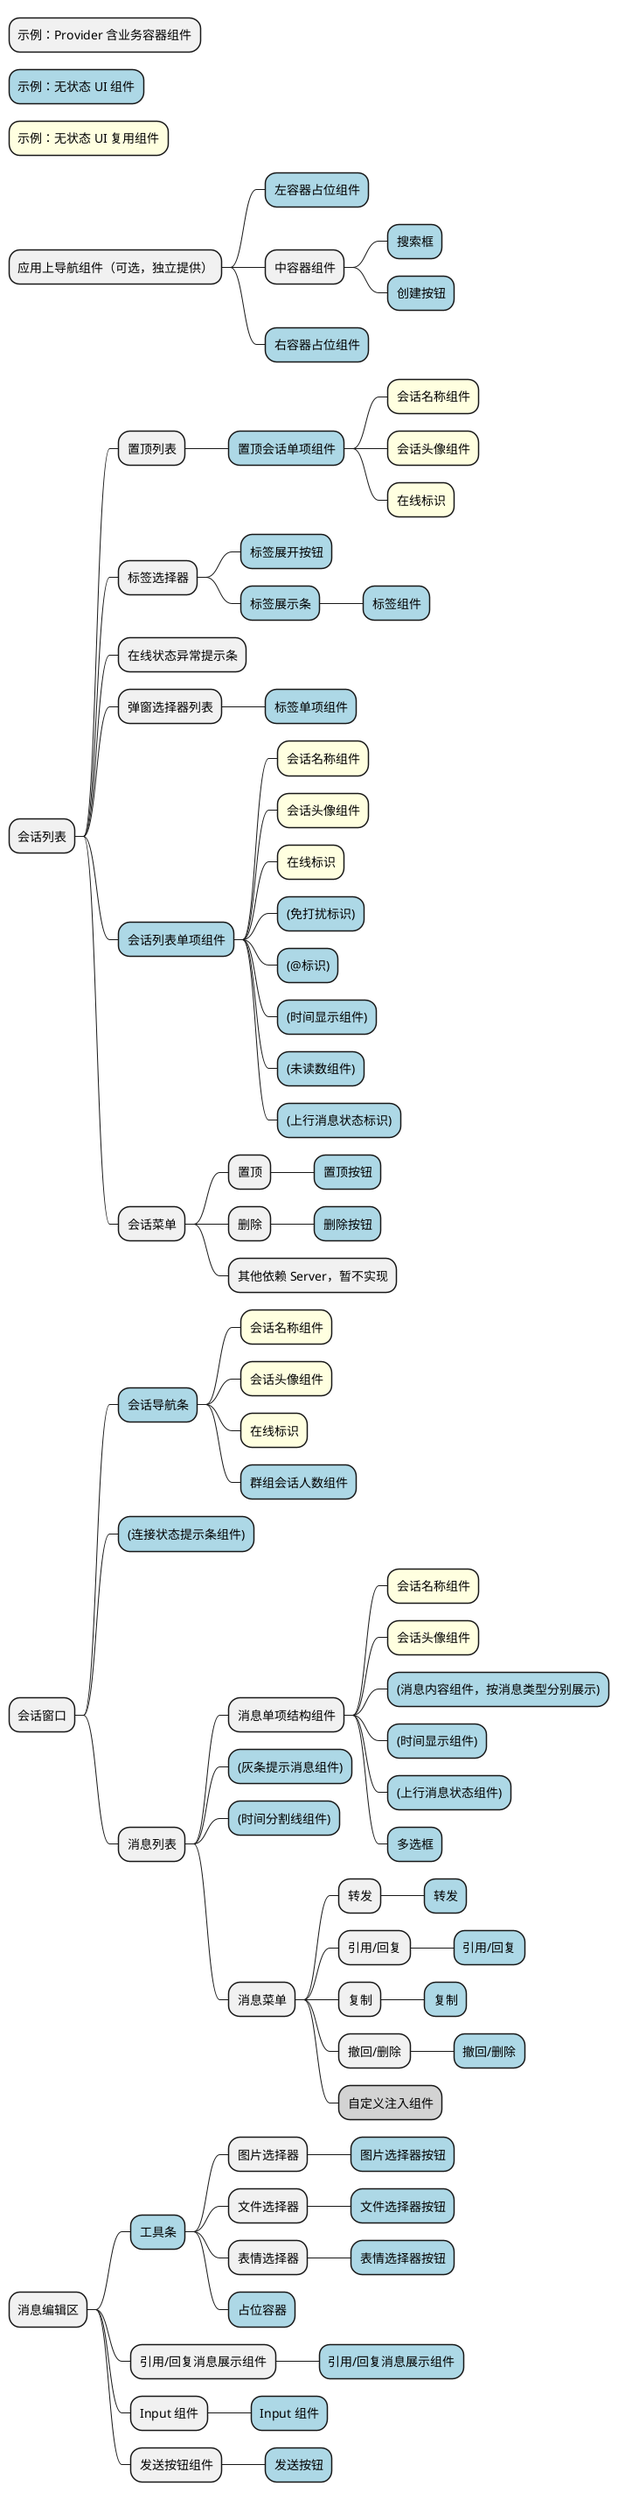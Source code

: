 @startmindmap components

* 示例：Provider 含业务容器组件
*[#LightBlue] 示例：无状态 UI 组件
*[#LightYellow] 示例：无状态 UI 复用组件

* 应用上导航组件（可选，独立提供）
**[#LightBlue] 左容器占位组件
** 中容器组件
***[#LightBlue] 搜索框
***[#LightBlue] 创建按钮
**[#LightBlue] 右容器占位组件

* 会话列表
** 置顶列表
***[#LightBlue] 置顶会话单项组件
****[#LightYellow] 会话名称组件
****[#LightYellow] 会话头像组件
****[#LightYellow] 在线标识
** 标签选择器
***[#LightBlue] 标签展开按钮
***[#LightBlue] 标签展示条
****[#LightBlue] 标签组件
** 在线状态异常提示条
** 弹窗选择器列表
***[#LightBlue] 标签单项组件
**[#LightBlue] 会话列表单项组件
***[#LightYellow] 会话名称组件
***[#LightYellow] 会话头像组件
***[#LightYellow] 在线标识
***[#LightBlue] (免打扰标识)
***[#LightBlue] (@标识)
***[#LightBlue] (时间显示组件)
***[#LightBlue] (未读数组件)
***[#LightBlue] (上行消息状态标识)
** 会话菜单
*** 置顶
****[#LightBlue] 置顶按钮
*** 删除
****[#LightBlue] 删除按钮
*** 其他依赖 Server，暂不实现

* 会话窗口
**[#LightBlue] 会话导航条
***[#LightYellow] 会话名称组件
***[#LightYellow] 会话头像组件
***[#LightYellow] 在线标识
***[#LightBlue] 群组会话人数组件
**[#LightBlue] (连接状态提示条组件)
** 消息列表
*** 消息单项结构组件
****[#LightYellow] 会话名称组件
****[#LightYellow] 会话头像组件
****[#LightBlue] (消息内容组件，按消息类型分别展示)
****[#LightBlue] (时间显示组件)
****[#LightBlue] (上行消息状态组件)
****[#LightBlue] 多选框
***[#LightBlue] (灰条提示消息组件)
***[#LightBlue] (时间分割线组件)
*** 消息菜单
**** 转发
*****[#LightBlue] 转发
**** 引用/回复
*****[#LightBlue] 引用/回复
**** 复制
*****[#LightBlue] 复制
**** 撤回/删除
*****[#LightBlue] 撤回/删除
****[#LightGray] 自定义注入组件

* 消息编辑区
**[#LightBlue] 工具条
*** 图片选择器
****[#LightBlue] 图片选择器按钮
*** 文件选择器
****[#LightBlue] 文件选择器按钮
*** 表情选择器
****[#LightBlue] 表情选择器按钮
***[#LightBlue] 占位容器
** 引用/回复消息展示组件
***[#LightBlue] 引用/回复消息展示组件
** Input 组件
***[#LightBlue] Input 组件
** 发送按钮组件
***[#LightBlue] 发送按钮

@endmindmap
